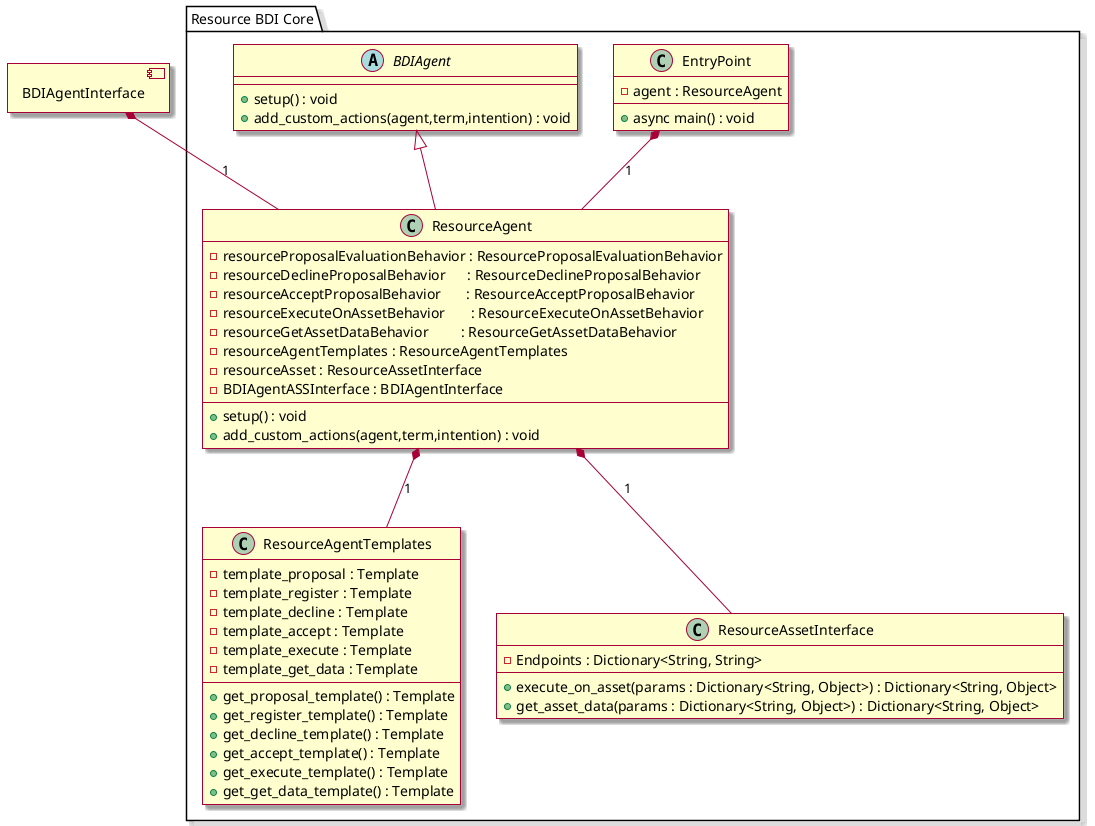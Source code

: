 @startuml "Resource_BDI_Agent"

skin rose 
allowmixing

component "BDIAgentInterface" as BDIAgentInterface

package "Resource BDI Core" {

  class "EntryPoint" as EntryPoint{
    - agent : ResourceAgent
    + async main() : void
  }
  abstract class "BDIAgent" as BDIAgent{
    + setup() : void
    + add_custom_actions(agent,term,intention) : void
  }
  class "ResourceAgent" as ResourceAgent{
    - resourceProposalEvaluationBehavior : ResourceProposalEvaluationBehavior
    - resourceDeclineProposalBehavior      : ResourceDeclineProposalBehavior
    - resourceAcceptProposalBehavior       : ResourceAcceptProposalBehavior
    - resourceExecuteOnAssetBehavior       : ResourceExecuteOnAssetBehavior
    - resourceGetAssetDataBehavior         : ResourceGetAssetDataBehavior
    - resourceAgentTemplates : ResourceAgentTemplates
    - resourceAsset : ResourceAssetInterface
    - BDIAgentASSInterface : BDIAgentInterface


    + setup() : void
    + add_custom_actions(agent,term,intention) : void
  }
  class "ResourceAgentTemplates" as ResourceAgentTemplates{
    - template_proposal : Template
    - template_register : Template
    - template_decline : Template
    - template_accept : Template
    - template_execute : Template
    - template_get_data : Template

    + get_proposal_template() : Template
    + get_register_template() : Template
    + get_decline_template() : Template
    + get_accept_template() : Template
    + get_execute_template() : Template
    + get_get_data_template() : Template
  }
  class "ResourceAssetInterface" as ResourceAssetInterface{
    - Endpoints : Dictionary<String, String>
    + execute_on_asset(params : Dictionary<String, Object>) : Dictionary<String, Object>
    + get_asset_data(params : Dictionary<String, Object>) : Dictionary<String, Object>
  }

  BDIAgent <|-- ResourceAgent
  ResourceAgent *-- ResourceAssetInterface : 1 
  ResourceAgent *-- ResourceAgentTemplates : 1 
  EntryPoint *-- ResourceAgent : 1
  BDIAgentInterface *-- ResourceAgent : 1

}
@enduml